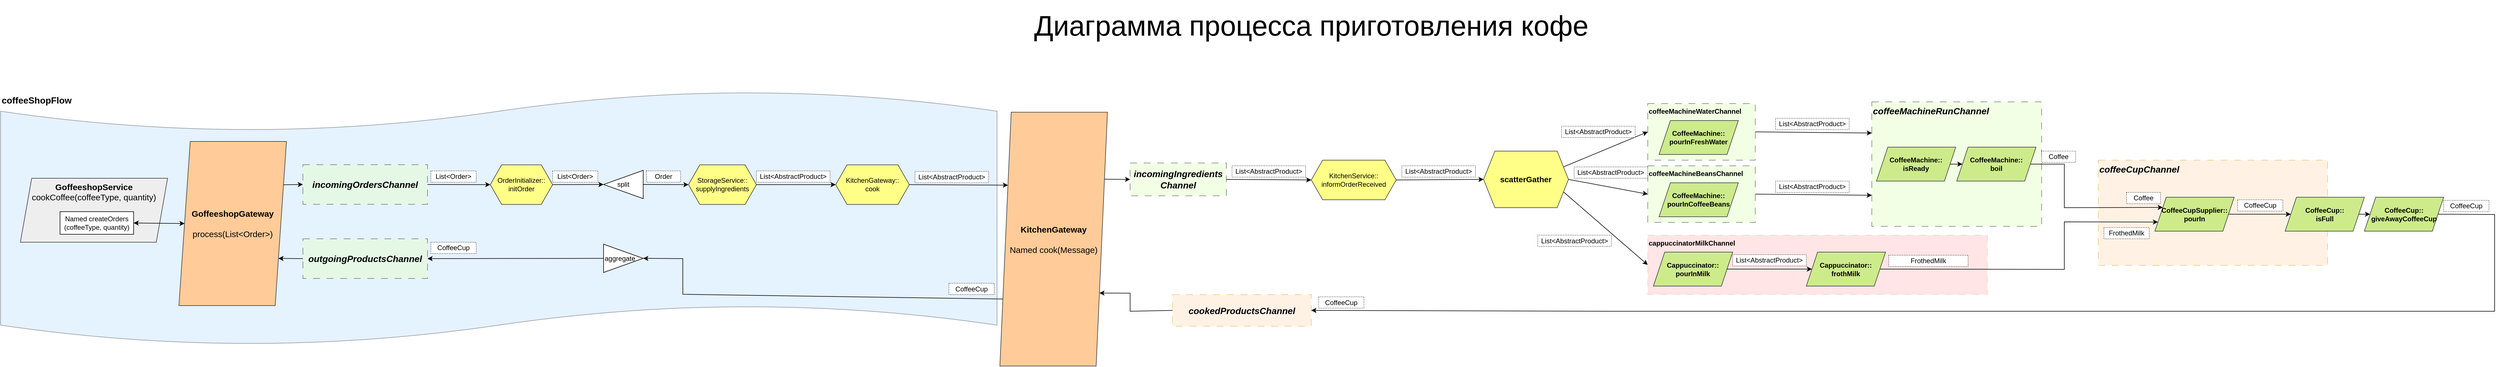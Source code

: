 <mxfile version="21.3.2" type="device">
  <diagram name="Страница 1" id="nTM-65XrCsN44F-tG8v7">
    <mxGraphModel dx="8888" dy="2780" grid="1" gridSize="10" guides="1" tooltips="1" connect="1" arrows="1" fold="1" page="1" pageScale="1" pageWidth="827" pageHeight="1169" math="0" shadow="0">
      <root>
        <mxCell id="0" />
        <mxCell id="1" parent="0" />
        <mxCell id="4cCEXYLUBhIlcCvlgMIO-74" value="coffeeShopFlow" style="shape=tape;whiteSpace=wrap;html=1;verticalAlign=top;align=left;fontSize=16;fontStyle=1;fillColor=#cce5ff;strokeColor=#36393d;opacity=50;size=0.16;" vertex="1" parent="1">
          <mxGeometry x="-3235" y="200.5" width="1760" height="450" as="geometry" />
        </mxCell>
        <mxCell id="4cCEXYLUBhIlcCvlgMIO-72" value="incomingOrdersChannel" style="rounded=0;whiteSpace=wrap;html=1;dashed=1;dashPattern=12 12;fillColor=#E6FFCC;opacity=50;verticalAlign=middle;align=center;fontStyle=3;fontSize=16;" vertex="1" parent="1">
          <mxGeometry x="-2701" y="331" width="220" height="70" as="geometry" />
        </mxCell>
        <mxCell id="4cCEXYLUBhIlcCvlgMIO-60" value="coffeeMachineWaterChannel" style="rounded=0;whiteSpace=wrap;html=1;dashed=1;dashPattern=12 12;fillColor=#E6FFCC;opacity=50;verticalAlign=top;align=left;fontStyle=1" vertex="1" parent="1">
          <mxGeometry x="-325.75" y="223" width="190" height="100" as="geometry" />
        </mxCell>
        <mxCell id="4cCEXYLUBhIlcCvlgMIO-59" value="cappuccinatorMilkChannel" style="rounded=0;whiteSpace=wrap;html=1;dashed=1;dashPattern=12 12;fillColor=#FF0000;opacity=10;align=left;verticalAlign=top;fontStyle=1" vertex="1" parent="1">
          <mxGeometry x="-325.75" y="455.5" width="600" height="105" as="geometry" />
        </mxCell>
        <mxCell id="4cCEXYLUBhIlcCvlgMIO-12" value="CoffeeMachine::&lt;br&gt;pourInFreshWater" style="shape=parallelogram;perimeter=parallelogramPerimeter;whiteSpace=wrap;html=1;fixedSize=1;fillColor=#cdeb8b;strokeColor=#36393d;fontStyle=1" vertex="1" parent="1">
          <mxGeometry x="-305.75" y="253" width="140" height="60" as="geometry" />
        </mxCell>
        <mxCell id="4cCEXYLUBhIlcCvlgMIO-30" value="Cappuccinator::&lt;br&gt;pourInMilk" style="shape=parallelogram;perimeter=parallelogramPerimeter;whiteSpace=wrap;html=1;fixedSize=1;fillColor=#cdeb8b;strokeColor=#36393d;fontStyle=1" vertex="1" parent="1">
          <mxGeometry x="-315.75" y="485.5" width="140" height="60" as="geometry" />
        </mxCell>
        <mxCell id="4cCEXYLUBhIlcCvlgMIO-48" value="OrderInitializer::&lt;br&gt;initOrder" style="shape=hexagon;perimeter=hexagonPerimeter2;whiteSpace=wrap;html=1;fixedSize=1;fillColor=#ffff88;strokeColor=#36393d;" vertex="1" parent="1">
          <mxGeometry x="-2370" y="331.25" width="110" height="70" as="geometry" />
        </mxCell>
        <mxCell id="4cCEXYLUBhIlcCvlgMIO-49" value="StorageService::&lt;br&gt;supplyIngredients" style="shape=hexagon;perimeter=hexagonPerimeter2;whiteSpace=wrap;html=1;fixedSize=1;fillColor=#ffff88;strokeColor=#36393d;" vertex="1" parent="1">
          <mxGeometry x="-2020" y="331.25" width="120" height="70" as="geometry" />
        </mxCell>
        <mxCell id="4cCEXYLUBhIlcCvlgMIO-56" value="Диаграмма процесса приготовления кофе" style="text;html=1;strokeColor=none;fillColor=none;align=center;verticalAlign=middle;whiteSpace=wrap;rounded=0;fontSize=50;" vertex="1" parent="1">
          <mxGeometry x="-1470" y="40" width="1100" height="90" as="geometry" />
        </mxCell>
        <mxCell id="4cCEXYLUBhIlcCvlgMIO-62" value="GoffeeshopGateway&lt;br&gt;&lt;span style=&quot;font-weight: normal;&quot;&gt;&lt;br&gt;process(List&amp;lt;Order&amp;gt;)&lt;/span&gt;" style="shape=parallelogram;perimeter=parallelogramPerimeter;whiteSpace=wrap;html=1;fixedSize=1;fontStyle=1;fontSize=15;verticalAlign=middle;fillColor=#ffcc99;strokeColor=#36393d;" vertex="1" parent="1">
          <mxGeometry x="-2920" y="290" width="190" height="290" as="geometry" />
        </mxCell>
        <mxCell id="4cCEXYLUBhIlcCvlgMIO-71" value="" style="endArrow=classic;html=1;rounded=0;exitX=1;exitY=0.25;exitDx=0;exitDy=0;entryX=0;entryY=0.5;entryDx=0;entryDy=0;" edge="1" parent="1" source="4cCEXYLUBhIlcCvlgMIO-62" target="4cCEXYLUBhIlcCvlgMIO-72">
          <mxGeometry width="50" height="50" relative="1" as="geometry">
            <mxPoint x="-2630" y="436" as="sourcePoint" />
            <mxPoint x="-2580" y="386" as="targetPoint" />
          </mxGeometry>
        </mxCell>
        <mxCell id="4cCEXYLUBhIlcCvlgMIO-76" value="outgoingProductsChannel" style="rounded=0;whiteSpace=wrap;html=1;dashed=1;dashPattern=12 12;fillColor=#E6FFCC;opacity=50;verticalAlign=middle;align=center;fontStyle=3;fontSize=16;" vertex="1" parent="1">
          <mxGeometry x="-2701" y="462" width="220" height="70" as="geometry" />
        </mxCell>
        <mxCell id="4cCEXYLUBhIlcCvlgMIO-77" value="" style="endArrow=classic;html=1;rounded=0;entryX=1;entryY=0.75;entryDx=0;entryDy=0;exitX=0;exitY=0.5;exitDx=0;exitDy=0;" edge="1" parent="1" source="4cCEXYLUBhIlcCvlgMIO-76" target="4cCEXYLUBhIlcCvlgMIO-62">
          <mxGeometry width="50" height="50" relative="1" as="geometry">
            <mxPoint x="-2510" y="680" as="sourcePoint" />
            <mxPoint x="-2390" y="346" as="targetPoint" />
          </mxGeometry>
        </mxCell>
        <mxCell id="4cCEXYLUBhIlcCvlgMIO-78" value="split" style="triangle;whiteSpace=wrap;html=1;rotation=0;flipH=1;" vertex="1" parent="1">
          <mxGeometry x="-2170" y="341" width="70" height="50" as="geometry" />
        </mxCell>
        <mxCell id="4cCEXYLUBhIlcCvlgMIO-84" value="" style="endArrow=classic;html=1;rounded=0;exitX=1;exitY=0.5;exitDx=0;exitDy=0;entryX=0;entryY=0.5;entryDx=0;entryDy=0;" edge="1" parent="1" source="4cCEXYLUBhIlcCvlgMIO-48" target="4cCEXYLUBhIlcCvlgMIO-78">
          <mxGeometry width="50" height="50" relative="1" as="geometry">
            <mxPoint x="60" y="-56.25" as="sourcePoint" />
            <mxPoint x="-180" y="-31.25" as="targetPoint" />
          </mxGeometry>
        </mxCell>
        <mxCell id="4cCEXYLUBhIlcCvlgMIO-86" value="KitchenGateway::&lt;br&gt;cook" style="shape=hexagon;perimeter=hexagonPerimeter2;whiteSpace=wrap;html=1;fixedSize=1;fillColor=#ffff88;strokeColor=#36393d;" vertex="1" parent="1">
          <mxGeometry x="-1760" y="331.25" width="130" height="70" as="geometry" />
        </mxCell>
        <mxCell id="4cCEXYLUBhIlcCvlgMIO-87" value="" style="endArrow=classic;html=1;rounded=0;exitX=1;exitY=0.5;exitDx=0;exitDy=0;entryX=0;entryY=0.5;entryDx=0;entryDy=0;" edge="1" parent="1" source="4cCEXYLUBhIlcCvlgMIO-49" target="4cCEXYLUBhIlcCvlgMIO-86">
          <mxGeometry width="50" height="50" relative="1" as="geometry">
            <mxPoint x="570" y="-210" as="sourcePoint" />
            <mxPoint x="620" y="-260" as="targetPoint" />
          </mxGeometry>
        </mxCell>
        <mxCell id="4cCEXYLUBhIlcCvlgMIO-90" value="aggregate" style="triangle;whiteSpace=wrap;html=1;rotation=0;flipH=1;direction=west;align=left;" vertex="1" parent="1">
          <mxGeometry x="-2170" y="471.5" width="70" height="50" as="geometry" />
        </mxCell>
        <mxCell id="4cCEXYLUBhIlcCvlgMIO-91" value="" style="endArrow=classic;html=1;rounded=0;exitX=1;exitY=0.5;exitDx=0;exitDy=0;entryX=0;entryY=0.25;entryDx=0;entryDy=0;" edge="1" parent="1" source="4cCEXYLUBhIlcCvlgMIO-86" target="4cCEXYLUBhIlcCvlgMIO-144">
          <mxGeometry width="50" height="50" relative="1" as="geometry">
            <mxPoint x="860" y="-35" as="sourcePoint" />
            <mxPoint x="-1530" y="80" as="targetPoint" />
          </mxGeometry>
        </mxCell>
        <mxCell id="4cCEXYLUBhIlcCvlgMIO-66" value="GoffeeshopService&lt;br&gt;&lt;span style=&quot;font-weight: normal;&quot;&gt;cookCoffee(coffeeType, quantity)&lt;/span&gt;" style="shape=parallelogram;perimeter=parallelogramPerimeter;whiteSpace=wrap;html=1;fixedSize=1;fontStyle=1;fontSize=15;verticalAlign=top;fillColor=#eeeeee;strokeColor=#36393d;" vertex="1" parent="1">
          <mxGeometry x="-3200" y="355" width="260" height="113" as="geometry" />
        </mxCell>
        <mxCell id="4cCEXYLUBhIlcCvlgMIO-67" value="Named createOrders&lt;br&gt;(coffeeType, quantity)" style="rounded=0;whiteSpace=wrap;html=1;" vertex="1" parent="1">
          <mxGeometry x="-3130" y="414" width="130" height="40" as="geometry" />
        </mxCell>
        <mxCell id="4cCEXYLUBhIlcCvlgMIO-96" value="" style="endArrow=classic;startArrow=classic;html=1;rounded=0;exitX=1;exitY=0.5;exitDx=0;exitDy=0;entryX=0;entryY=0.5;entryDx=0;entryDy=0;" edge="1" parent="1" source="4cCEXYLUBhIlcCvlgMIO-67" target="4cCEXYLUBhIlcCvlgMIO-62">
          <mxGeometry width="50" height="50" relative="1" as="geometry">
            <mxPoint x="-2950" y="346" as="sourcePoint" />
            <mxPoint x="-2900" y="296" as="targetPoint" />
          </mxGeometry>
        </mxCell>
        <mxCell id="4cCEXYLUBhIlcCvlgMIO-103" value="" style="endArrow=classic;html=1;rounded=0;exitX=1;exitY=0.5;exitDx=0;exitDy=0;entryX=0;entryY=0.5;entryDx=0;entryDy=0;" edge="1" parent="1" source="4cCEXYLUBhIlcCvlgMIO-78" target="4cCEXYLUBhIlcCvlgMIO-49">
          <mxGeometry width="50" height="50" relative="1" as="geometry">
            <mxPoint x="940" y="10" as="sourcePoint" />
            <mxPoint x="990" y="-40" as="targetPoint" />
          </mxGeometry>
        </mxCell>
        <mxCell id="4cCEXYLUBhIlcCvlgMIO-105" value="" style="endArrow=classic;html=1;rounded=0;exitX=1;exitY=0.5;exitDx=0;exitDy=0;entryX=0;entryY=0.5;entryDx=0;entryDy=0;" edge="1" parent="1" source="4cCEXYLUBhIlcCvlgMIO-72" target="4cCEXYLUBhIlcCvlgMIO-48">
          <mxGeometry width="50" height="50" relative="1" as="geometry">
            <mxPoint x="-110" y="13.75" as="sourcePoint" />
            <mxPoint x="-60" y="-36.25" as="targetPoint" />
          </mxGeometry>
        </mxCell>
        <mxCell id="4cCEXYLUBhIlcCvlgMIO-110" value="incomingIngredients&lt;br&gt;Channel" style="rounded=0;whiteSpace=wrap;html=1;dashed=1;dashPattern=12 12;fillColor=#E6FFCC;opacity=50;verticalAlign=middle;align=center;fontStyle=3;fontSize=16;" vertex="1" parent="1">
          <mxGeometry x="-1240" y="328" width="170" height="58" as="geometry" />
        </mxCell>
        <mxCell id="4cCEXYLUBhIlcCvlgMIO-111" value="coffeeMachineBeansChannel" style="rounded=0;whiteSpace=wrap;html=1;dashed=1;dashPattern=12 12;fillColor=#E6FFCC;opacity=50;verticalAlign=top;align=left;fontStyle=1" vertex="1" parent="1">
          <mxGeometry x="-325.75" y="333" width="190" height="100" as="geometry" />
        </mxCell>
        <mxCell id="4cCEXYLUBhIlcCvlgMIO-113" value="CoffeeMachine::&lt;br&gt;pourInCoffeeBeans" style="shape=parallelogram;perimeter=parallelogramPerimeter;whiteSpace=wrap;html=1;fixedSize=1;fillColor=#cdeb8b;strokeColor=#36393d;fontStyle=1" vertex="1" parent="1">
          <mxGeometry x="-305.75" y="363" width="140" height="60" as="geometry" />
        </mxCell>
        <mxCell id="4cCEXYLUBhIlcCvlgMIO-114" value="coffeeMachineRunChannel" style="rounded=0;whiteSpace=wrap;html=1;dashed=1;dashPattern=12 12;fillColor=#E6FFCC;opacity=50;verticalAlign=top;align=left;fontStyle=3;fontSize=16;" vertex="1" parent="1">
          <mxGeometry x="70" y="220" width="300" height="220" as="geometry" />
        </mxCell>
        <mxCell id="4cCEXYLUBhIlcCvlgMIO-115" value="coffeeCupChannel" style="rounded=0;whiteSpace=wrap;html=1;dashed=1;dashPattern=12 12;fillColor=#ffe6cc;opacity=50;verticalAlign=top;align=left;fontStyle=3;strokeColor=#d79b00;fontSize=16;" vertex="1" parent="1">
          <mxGeometry x="470" y="323" width="405" height="186" as="geometry" />
        </mxCell>
        <mxCell id="4cCEXYLUBhIlcCvlgMIO-116" value="" style="endArrow=classic;html=1;rounded=0;exitX=1;exitY=0.5;exitDx=0;exitDy=0;entryX=0;entryY=0.25;entryDx=0;entryDy=0;" edge="1" parent="1" source="4cCEXYLUBhIlcCvlgMIO-60" target="4cCEXYLUBhIlcCvlgMIO-114">
          <mxGeometry width="50" height="50" relative="1" as="geometry">
            <mxPoint x="440.75" y="488" as="sourcePoint" />
            <mxPoint x="490.75" y="438" as="targetPoint" />
          </mxGeometry>
        </mxCell>
        <mxCell id="4cCEXYLUBhIlcCvlgMIO-117" value="" style="endArrow=classic;html=1;rounded=0;exitX=1;exitY=0.5;exitDx=0;exitDy=0;entryX=0;entryY=0.75;entryDx=0;entryDy=0;" edge="1" parent="1" source="4cCEXYLUBhIlcCvlgMIO-111" target="4cCEXYLUBhIlcCvlgMIO-114">
          <mxGeometry width="50" height="50" relative="1" as="geometry">
            <mxPoint x="440.75" y="488" as="sourcePoint" />
            <mxPoint x="490.75" y="438" as="targetPoint" />
          </mxGeometry>
        </mxCell>
        <mxCell id="4cCEXYLUBhIlcCvlgMIO-118" value="" style="endArrow=classic;html=1;rounded=0;entryX=0;entryY=0.25;entryDx=0;entryDy=0;exitX=1;exitY=0.5;exitDx=0;exitDy=0;" edge="1" parent="1" source="4cCEXYLUBhIlcCvlgMIO-136" target="4cCEXYLUBhIlcCvlgMIO-130">
          <mxGeometry width="50" height="50" relative="1" as="geometry">
            <mxPoint x="444.25" y="508" as="sourcePoint" />
            <mxPoint x="494.25" y="458" as="targetPoint" />
            <Array as="points">
              <mxPoint x="410" y="330" />
              <mxPoint x="410" y="407" />
            </Array>
          </mxGeometry>
        </mxCell>
        <mxCell id="4cCEXYLUBhIlcCvlgMIO-119" value="Cappuccinator::&lt;br&gt;frothMilk" style="shape=parallelogram;perimeter=parallelogramPerimeter;whiteSpace=wrap;html=1;fixedSize=1;fillColor=#cdeb8b;strokeColor=#36393d;fontStyle=1" vertex="1" parent="1">
          <mxGeometry x="-45.75" y="485.5" width="140" height="60" as="geometry" />
        </mxCell>
        <mxCell id="4cCEXYLUBhIlcCvlgMIO-120" value="" style="endArrow=classic;html=1;rounded=0;exitX=1;exitY=0.5;exitDx=0;exitDy=0;entryX=0;entryY=0.5;entryDx=0;entryDy=0;" edge="1" parent="1" source="4cCEXYLUBhIlcCvlgMIO-30" target="4cCEXYLUBhIlcCvlgMIO-119">
          <mxGeometry width="50" height="50" relative="1" as="geometry">
            <mxPoint x="104.25" y="465.5" as="sourcePoint" />
            <mxPoint x="154.25" y="415.5" as="targetPoint" />
          </mxGeometry>
        </mxCell>
        <mxCell id="4cCEXYLUBhIlcCvlgMIO-121" value="" style="endArrow=classic;html=1;rounded=0;entryX=0;entryY=0.75;entryDx=0;entryDy=0;exitX=1;exitY=0.5;exitDx=0;exitDy=0;" edge="1" parent="1" source="4cCEXYLUBhIlcCvlgMIO-119" target="4cCEXYLUBhIlcCvlgMIO-130">
          <mxGeometry width="50" height="50" relative="1" as="geometry">
            <mxPoint x="444.25" y="508" as="sourcePoint" />
            <mxPoint x="494.25" y="458" as="targetPoint" />
            <Array as="points">
              <mxPoint x="410" y="516" />
              <mxPoint x="410" y="432" />
            </Array>
          </mxGeometry>
        </mxCell>
        <mxCell id="4cCEXYLUBhIlcCvlgMIO-122" value="CoffeeMachine::&lt;br&gt;isReady" style="shape=parallelogram;perimeter=parallelogramPerimeter;whiteSpace=wrap;html=1;fixedSize=1;fillColor=#cdeb8b;strokeColor=#36393d;fontStyle=1" vertex="1" parent="1">
          <mxGeometry x="78.25" y="300" width="140" height="60" as="geometry" />
        </mxCell>
        <mxCell id="4cCEXYLUBhIlcCvlgMIO-123" value="" style="endArrow=classic;html=1;rounded=0;exitX=1;exitY=0.25;exitDx=0;exitDy=0;entryX=0;entryY=0.5;entryDx=0;entryDy=0;" edge="1" parent="1" source="4cCEXYLUBhIlcCvlgMIO-127" target="4cCEXYLUBhIlcCvlgMIO-60">
          <mxGeometry width="50" height="50" relative="1" as="geometry">
            <mxPoint x="4.25" y="508" as="sourcePoint" />
            <mxPoint x="54.25" y="458" as="targetPoint" />
          </mxGeometry>
        </mxCell>
        <mxCell id="4cCEXYLUBhIlcCvlgMIO-124" value="" style="endArrow=classic;html=1;rounded=0;exitX=1;exitY=0.5;exitDx=0;exitDy=0;entryX=0;entryY=0.5;entryDx=0;entryDy=0;" edge="1" parent="1" source="4cCEXYLUBhIlcCvlgMIO-127" target="4cCEXYLUBhIlcCvlgMIO-111">
          <mxGeometry width="50" height="50" relative="1" as="geometry">
            <mxPoint x="4.25" y="508" as="sourcePoint" />
            <mxPoint x="54.25" y="458" as="targetPoint" />
          </mxGeometry>
        </mxCell>
        <mxCell id="4cCEXYLUBhIlcCvlgMIO-125" value="" style="endArrow=classic;html=1;rounded=0;exitX=1;exitY=0.75;exitDx=0;exitDy=0;entryX=0;entryY=0.5;entryDx=0;entryDy=0;" edge="1" parent="1" source="4cCEXYLUBhIlcCvlgMIO-127" target="4cCEXYLUBhIlcCvlgMIO-59">
          <mxGeometry width="50" height="50" relative="1" as="geometry">
            <mxPoint x="4.25" y="508" as="sourcePoint" />
            <mxPoint x="54.25" y="458" as="targetPoint" />
          </mxGeometry>
        </mxCell>
        <mxCell id="4cCEXYLUBhIlcCvlgMIO-127" value="scatterGather" style="shape=hexagon;perimeter=hexagonPerimeter2;whiteSpace=wrap;html=1;fixedSize=1;fillColor=#ffff88;strokeColor=#36393d;fontStyle=1;fontSize=14;" vertex="1" parent="1">
          <mxGeometry x="-615.75" y="307" width="150" height="100" as="geometry" />
        </mxCell>
        <mxCell id="4cCEXYLUBhIlcCvlgMIO-128" value="" style="endArrow=classic;html=1;rounded=0;entryX=0;entryY=0.5;entryDx=0;entryDy=0;exitX=1;exitY=0.5;exitDx=0;exitDy=0;" edge="1" parent="1" source="4cCEXYLUBhIlcCvlgMIO-110" target="4cCEXYLUBhIlcCvlgMIO-156">
          <mxGeometry width="50" height="50" relative="1" as="geometry">
            <mxPoint x="-235.75" y="498" as="sourcePoint" />
            <mxPoint x="54.25" y="458" as="targetPoint" />
          </mxGeometry>
        </mxCell>
        <mxCell id="4cCEXYLUBhIlcCvlgMIO-130" value="CoffeeCupSupplier::&lt;br&gt;pourIn" style="shape=parallelogram;perimeter=parallelogramPerimeter;whiteSpace=wrap;html=1;fixedSize=1;fillColor=#cdeb8b;strokeColor=#36393d;fontStyle=1" vertex="1" parent="1">
          <mxGeometry x="570" y="388.5" width="140" height="60" as="geometry" />
        </mxCell>
        <mxCell id="4cCEXYLUBhIlcCvlgMIO-135" value="FrothedMilk" style="rounded=0;whiteSpace=wrap;html=1;dashed=1;dashPattern=1 2;container=0;" vertex="1" parent="1">
          <mxGeometry x="100" y="491" width="140" height="20" as="geometry" />
        </mxCell>
        <mxCell id="4cCEXYLUBhIlcCvlgMIO-136" value="CoffeeMachine::&lt;br&gt;boil" style="shape=parallelogram;perimeter=parallelogramPerimeter;whiteSpace=wrap;html=1;fixedSize=1;fillColor=#cdeb8b;strokeColor=#36393d;fontStyle=1" vertex="1" parent="1">
          <mxGeometry x="220" y="300" width="140" height="60" as="geometry" />
        </mxCell>
        <mxCell id="4cCEXYLUBhIlcCvlgMIO-137" value="Coffee" style="rounded=0;whiteSpace=wrap;html=1;dashed=1;dashPattern=1 2;container=0;" vertex="1" parent="1">
          <mxGeometry x="370" y="307" width="60" height="20" as="geometry" />
        </mxCell>
        <mxCell id="4cCEXYLUBhIlcCvlgMIO-138" value="" style="endArrow=classic;html=1;rounded=0;entryX=0;entryY=0.5;entryDx=0;entryDy=0;exitX=1;exitY=0.5;exitDx=0;exitDy=0;" edge="1" parent="1" source="4cCEXYLUBhIlcCvlgMIO-122" target="4cCEXYLUBhIlcCvlgMIO-136">
          <mxGeometry width="50" height="50" relative="1" as="geometry">
            <mxPoint x="254.25" y="448" as="sourcePoint" />
            <mxPoint x="304.25" y="338" as="targetPoint" />
          </mxGeometry>
        </mxCell>
        <mxCell id="4cCEXYLUBhIlcCvlgMIO-140" value="List&amp;lt;Order&amp;gt;" style="rounded=0;whiteSpace=wrap;html=1;dashed=1;dashPattern=1 2;container=0;" vertex="1" parent="1">
          <mxGeometry x="-2260" y="342" width="80" height="20" as="geometry" />
        </mxCell>
        <mxCell id="4cCEXYLUBhIlcCvlgMIO-141" value="Order" style="rounded=0;whiteSpace=wrap;html=1;dashed=1;dashPattern=1 2;container=0;" vertex="1" parent="1">
          <mxGeometry x="-2094" y="342" width="60" height="20" as="geometry" />
        </mxCell>
        <mxCell id="4cCEXYLUBhIlcCvlgMIO-143" value="" style="endArrow=classic;html=1;rounded=0;exitX=1;exitY=0.5;exitDx=0;exitDy=0;entryX=0;entryY=0.5;entryDx=0;entryDy=0;" edge="1" parent="1" source="4cCEXYLUBhIlcCvlgMIO-130" target="4cCEXYLUBhIlcCvlgMIO-164">
          <mxGeometry width="50" height="50" relative="1" as="geometry">
            <mxPoint x="-190" y="321" as="sourcePoint" />
            <mxPoint x="990" y="181" as="targetPoint" />
          </mxGeometry>
        </mxCell>
        <mxCell id="4cCEXYLUBhIlcCvlgMIO-144" value="KitchenGateway&lt;br&gt;&lt;span style=&quot;font-weight: normal;&quot;&gt;&lt;br&gt;Named cook(Message)&lt;/span&gt;" style="shape=parallelogram;perimeter=parallelogramPerimeter;whiteSpace=wrap;html=1;fixedSize=1;fontStyle=1;fontSize=15;verticalAlign=middle;fillColor=#ffcc99;strokeColor=#36393d;" vertex="1" parent="1">
          <mxGeometry x="-1470" y="238.25" width="190" height="448.5" as="geometry" />
        </mxCell>
        <mxCell id="4cCEXYLUBhIlcCvlgMIO-145" value="" style="endArrow=classic;html=1;rounded=0;exitX=0;exitY=0.75;exitDx=0;exitDy=0;entryX=0;entryY=0.5;entryDx=0;entryDy=0;" edge="1" parent="1" source="4cCEXYLUBhIlcCvlgMIO-144" target="4cCEXYLUBhIlcCvlgMIO-90">
          <mxGeometry width="50" height="50" relative="1" as="geometry">
            <mxPoint x="-1380" y="330" as="sourcePoint" />
            <mxPoint x="-1910" y="610" as="targetPoint" />
            <Array as="points">
              <mxPoint x="-2030" y="560" />
              <mxPoint x="-2030" y="497" />
            </Array>
          </mxGeometry>
        </mxCell>
        <mxCell id="4cCEXYLUBhIlcCvlgMIO-146" value="" style="endArrow=classic;html=1;rounded=0;entryX=0;entryY=0.5;entryDx=0;entryDy=0;exitX=1;exitY=0.25;exitDx=0;exitDy=0;" edge="1" parent="1" source="4cCEXYLUBhIlcCvlgMIO-144" target="4cCEXYLUBhIlcCvlgMIO-110">
          <mxGeometry width="50" height="50" relative="1" as="geometry">
            <mxPoint x="-991.028" y="327.104" as="sourcePoint" />
            <mxPoint x="-995.75" y="278" as="targetPoint" />
          </mxGeometry>
        </mxCell>
        <mxCell id="4cCEXYLUBhIlcCvlgMIO-148" value="List&amp;lt;Order&amp;gt;" style="rounded=0;whiteSpace=wrap;html=1;dashed=1;dashPattern=1 2;container=0;" vertex="1" parent="1">
          <mxGeometry x="-2475" y="342" width="80" height="20" as="geometry" />
        </mxCell>
        <mxCell id="4cCEXYLUBhIlcCvlgMIO-151" value="List&amp;lt;AbstractProduct&amp;gt;" style="rounded=0;whiteSpace=wrap;html=1;dashed=1;dashPattern=1 2;container=0;" vertex="1" parent="1">
          <mxGeometry x="-1900" y="342" width="130" height="20" as="geometry" />
        </mxCell>
        <mxCell id="4cCEXYLUBhIlcCvlgMIO-152" value="List&amp;lt;AbstractProduct&amp;gt;" style="rounded=0;whiteSpace=wrap;html=1;dashed=1;dashPattern=1 2;container=0;" vertex="1" parent="1">
          <mxGeometry x="-1060.0" y="333" width="130" height="20" as="geometry" />
        </mxCell>
        <mxCell id="4cCEXYLUBhIlcCvlgMIO-153" value="List&amp;lt;AbstractProduct&amp;gt;" style="rounded=0;whiteSpace=wrap;html=1;dashed=1;dashPattern=1 2;container=0;" vertex="1" parent="1">
          <mxGeometry x="-478.0" y="263" width="130" height="20" as="geometry" />
        </mxCell>
        <mxCell id="4cCEXYLUBhIlcCvlgMIO-154" value="List&amp;lt;AbstractProduct&amp;gt;" style="rounded=0;whiteSpace=wrap;html=1;dashed=1;dashPattern=1 2;container=0;" vertex="1" parent="1">
          <mxGeometry x="-455.75" y="335" width="130" height="20" as="geometry" />
        </mxCell>
        <mxCell id="4cCEXYLUBhIlcCvlgMIO-155" value="List&amp;lt;AbstractProduct&amp;gt;" style="rounded=0;whiteSpace=wrap;html=1;dashed=1;dashPattern=1 2;container=0;" vertex="1" parent="1">
          <mxGeometry x="-520.0" y="455.5" width="130" height="20" as="geometry" />
        </mxCell>
        <mxCell id="4cCEXYLUBhIlcCvlgMIO-156" value="KitchenService::&lt;br&gt;informOrderReceived" style="shape=hexagon;perimeter=hexagonPerimeter2;whiteSpace=wrap;html=1;fixedSize=1;fillColor=#ffff88;strokeColor=#36393d;" vertex="1" parent="1">
          <mxGeometry x="-920" y="323" width="150" height="70" as="geometry" />
        </mxCell>
        <mxCell id="4cCEXYLUBhIlcCvlgMIO-157" value="" style="endArrow=classic;html=1;rounded=0;entryX=0;entryY=0.5;entryDx=0;entryDy=0;exitX=1;exitY=0.5;exitDx=0;exitDy=0;" edge="1" parent="1" source="4cCEXYLUBhIlcCvlgMIO-156" target="4cCEXYLUBhIlcCvlgMIO-127">
          <mxGeometry width="50" height="50" relative="1" as="geometry">
            <mxPoint x="-865.75" y="358" as="sourcePoint" />
            <mxPoint x="-815.75" y="308" as="targetPoint" />
          </mxGeometry>
        </mxCell>
        <mxCell id="4cCEXYLUBhIlcCvlgMIO-158" value="List&amp;lt;AbstractProduct&amp;gt;" style="rounded=0;whiteSpace=wrap;html=1;dashed=1;dashPattern=1 2;container=0;" vertex="1" parent="1">
          <mxGeometry x="-760.0" y="333" width="130" height="20" as="geometry" />
        </mxCell>
        <mxCell id="4cCEXYLUBhIlcCvlgMIO-159" value="List&amp;lt;AbstractProduct&amp;gt;" style="rounded=0;whiteSpace=wrap;html=1;dashed=1;dashPattern=1 2;container=0;" vertex="1" parent="1">
          <mxGeometry x="-100.0" y="249" width="130" height="20" as="geometry" />
        </mxCell>
        <mxCell id="4cCEXYLUBhIlcCvlgMIO-160" value="List&amp;lt;AbstractProduct&amp;gt;" style="rounded=0;whiteSpace=wrap;html=1;dashed=1;dashPattern=1 2;container=0;" vertex="1" parent="1">
          <mxGeometry x="-100.0" y="360" width="130" height="20" as="geometry" />
        </mxCell>
        <mxCell id="4cCEXYLUBhIlcCvlgMIO-161" value="List&amp;lt;AbstractProduct&amp;gt;" style="rounded=0;whiteSpace=wrap;html=1;dashed=1;dashPattern=1 2;container=0;" vertex="1" parent="1">
          <mxGeometry x="-175.75" y="490" width="130" height="20" as="geometry" />
        </mxCell>
        <mxCell id="4cCEXYLUBhIlcCvlgMIO-162" value="Coffee" style="rounded=0;whiteSpace=wrap;html=1;dashed=1;dashPattern=1 2;container=0;" vertex="1" parent="1">
          <mxGeometry x="520" y="380" width="60" height="20" as="geometry" />
        </mxCell>
        <mxCell id="4cCEXYLUBhIlcCvlgMIO-163" value="FrothedMilk" style="rounded=0;whiteSpace=wrap;html=1;dashed=1;dashPattern=1 2;container=0;" vertex="1" parent="1">
          <mxGeometry x="480" y="442" width="80" height="20" as="geometry" />
        </mxCell>
        <mxCell id="4cCEXYLUBhIlcCvlgMIO-164" value="CoffeeCup::&lt;br&gt;isFull" style="shape=parallelogram;perimeter=parallelogramPerimeter;whiteSpace=wrap;html=1;fixedSize=1;fillColor=#cdeb8b;strokeColor=#36393d;fontStyle=1" vertex="1" parent="1">
          <mxGeometry x="800" y="388.5" width="140" height="60" as="geometry" />
        </mxCell>
        <mxCell id="4cCEXYLUBhIlcCvlgMIO-165" value="" style="endArrow=classic;html=1;rounded=0;entryX=1;entryY=0.5;entryDx=0;entryDy=0;exitX=1;exitY=0.5;exitDx=0;exitDy=0;" edge="1" parent="1" source="4cCEXYLUBhIlcCvlgMIO-175" target="4cCEXYLUBhIlcCvlgMIO-166">
          <mxGeometry width="50" height="50" relative="1" as="geometry">
            <mxPoint x="534.25" y="358" as="sourcePoint" />
            <mxPoint x="584.25" y="308" as="targetPoint" />
            <Array as="points">
              <mxPoint x="1170" y="419" />
              <mxPoint x="1170" y="590" />
              <mxPoint x="-390" y="590" />
            </Array>
          </mxGeometry>
        </mxCell>
        <mxCell id="4cCEXYLUBhIlcCvlgMIO-166" value="cookedProductsChannel" style="rounded=0;whiteSpace=wrap;html=1;dashed=1;dashPattern=12 12;fillColor=#ffe6cc;opacity=50;verticalAlign=middle;align=center;fontStyle=3;strokeColor=#d79b00;fontSize=16;" vertex="1" parent="1">
          <mxGeometry x="-1165" y="560.5" width="245" height="56" as="geometry" />
        </mxCell>
        <mxCell id="4cCEXYLUBhIlcCvlgMIO-168" value="" style="endArrow=classic;html=1;rounded=0;exitX=1;exitY=0.5;exitDx=0;exitDy=0;entryX=1;entryY=0.5;entryDx=0;entryDy=0;" edge="1" parent="1" source="4cCEXYLUBhIlcCvlgMIO-90" target="4cCEXYLUBhIlcCvlgMIO-76">
          <mxGeometry width="50" height="50" relative="1" as="geometry">
            <mxPoint x="-2280" y="490" as="sourcePoint" />
            <mxPoint x="-2230" y="440" as="targetPoint" />
          </mxGeometry>
        </mxCell>
        <mxCell id="4cCEXYLUBhIlcCvlgMIO-171" value="" style="endArrow=classic;html=1;rounded=0;exitX=0;exitY=0.5;exitDx=0;exitDy=0;entryX=1;entryY=0.75;entryDx=0;entryDy=0;" edge="1" parent="1" source="4cCEXYLUBhIlcCvlgMIO-166" target="4cCEXYLUBhIlcCvlgMIO-144">
          <mxGeometry width="50" height="50" relative="1" as="geometry">
            <mxPoint x="-895.75" y="488" as="sourcePoint" />
            <mxPoint x="-1000" y="528.306" as="targetPoint" />
            <Array as="points">
              <mxPoint x="-1240" y="590" />
              <mxPoint x="-1240" y="558" />
            </Array>
          </mxGeometry>
        </mxCell>
        <mxCell id="4cCEXYLUBhIlcCvlgMIO-172" value="CoffeeCup" style="rounded=0;whiteSpace=wrap;html=1;dashed=1;dashPattern=1 2;container=0;" vertex="1" parent="1">
          <mxGeometry x="-907" y="564.5" width="80" height="20" as="geometry" />
        </mxCell>
        <mxCell id="4cCEXYLUBhIlcCvlgMIO-173" value="CoffeeCup" style="rounded=0;whiteSpace=wrap;html=1;dashed=1;dashPattern=1 2;container=0;" vertex="1" parent="1">
          <mxGeometry x="-1560" y="540.5" width="80" height="20" as="geometry" />
        </mxCell>
        <mxCell id="4cCEXYLUBhIlcCvlgMIO-174" value="List&amp;lt;AbstractProduct&amp;gt;" style="rounded=0;whiteSpace=wrap;html=1;dashed=1;dashPattern=1 2;container=0;" vertex="1" parent="1">
          <mxGeometry x="-1620" y="343" width="130" height="20" as="geometry" />
        </mxCell>
        <mxCell id="4cCEXYLUBhIlcCvlgMIO-175" value="CoffeeCup::&lt;br&gt;giveAwayCoffeeCup" style="shape=parallelogram;perimeter=parallelogramPerimeter;whiteSpace=wrap;html=1;fixedSize=1;fillColor=#cdeb8b;strokeColor=#36393d;fontStyle=1" vertex="1" parent="1">
          <mxGeometry x="940" y="388.5" width="140" height="60" as="geometry" />
        </mxCell>
        <mxCell id="4cCEXYLUBhIlcCvlgMIO-176" value="" style="endArrow=classic;html=1;rounded=0;entryX=0;entryY=0.5;entryDx=0;entryDy=0;exitX=1;exitY=0.5;exitDx=0;exitDy=0;" edge="1" parent="1" source="4cCEXYLUBhIlcCvlgMIO-164" target="4cCEXYLUBhIlcCvlgMIO-175">
          <mxGeometry width="50" height="50" relative="1" as="geometry">
            <mxPoint x="420" y="531" as="sourcePoint" />
            <mxPoint x="470" y="481" as="targetPoint" />
          </mxGeometry>
        </mxCell>
        <mxCell id="4cCEXYLUBhIlcCvlgMIO-177" value="CoffeeCup" style="rounded=0;whiteSpace=wrap;html=1;dashed=1;dashPattern=1 2;container=0;" vertex="1" parent="1">
          <mxGeometry x="1080" y="394" width="80" height="20" as="geometry" />
        </mxCell>
        <mxCell id="4cCEXYLUBhIlcCvlgMIO-178" value="CoffeeCup" style="rounded=0;whiteSpace=wrap;html=1;dashed=1;dashPattern=1 2;container=0;" vertex="1" parent="1">
          <mxGeometry x="716" y="393" width="80" height="20" as="geometry" />
        </mxCell>
        <mxCell id="4cCEXYLUBhIlcCvlgMIO-179" value="CoffeeCup" style="rounded=0;whiteSpace=wrap;html=1;dashed=1;dashPattern=1 2;container=0;" vertex="1" parent="1">
          <mxGeometry x="-2475" y="468" width="80" height="20" as="geometry" />
        </mxCell>
      </root>
    </mxGraphModel>
  </diagram>
</mxfile>
